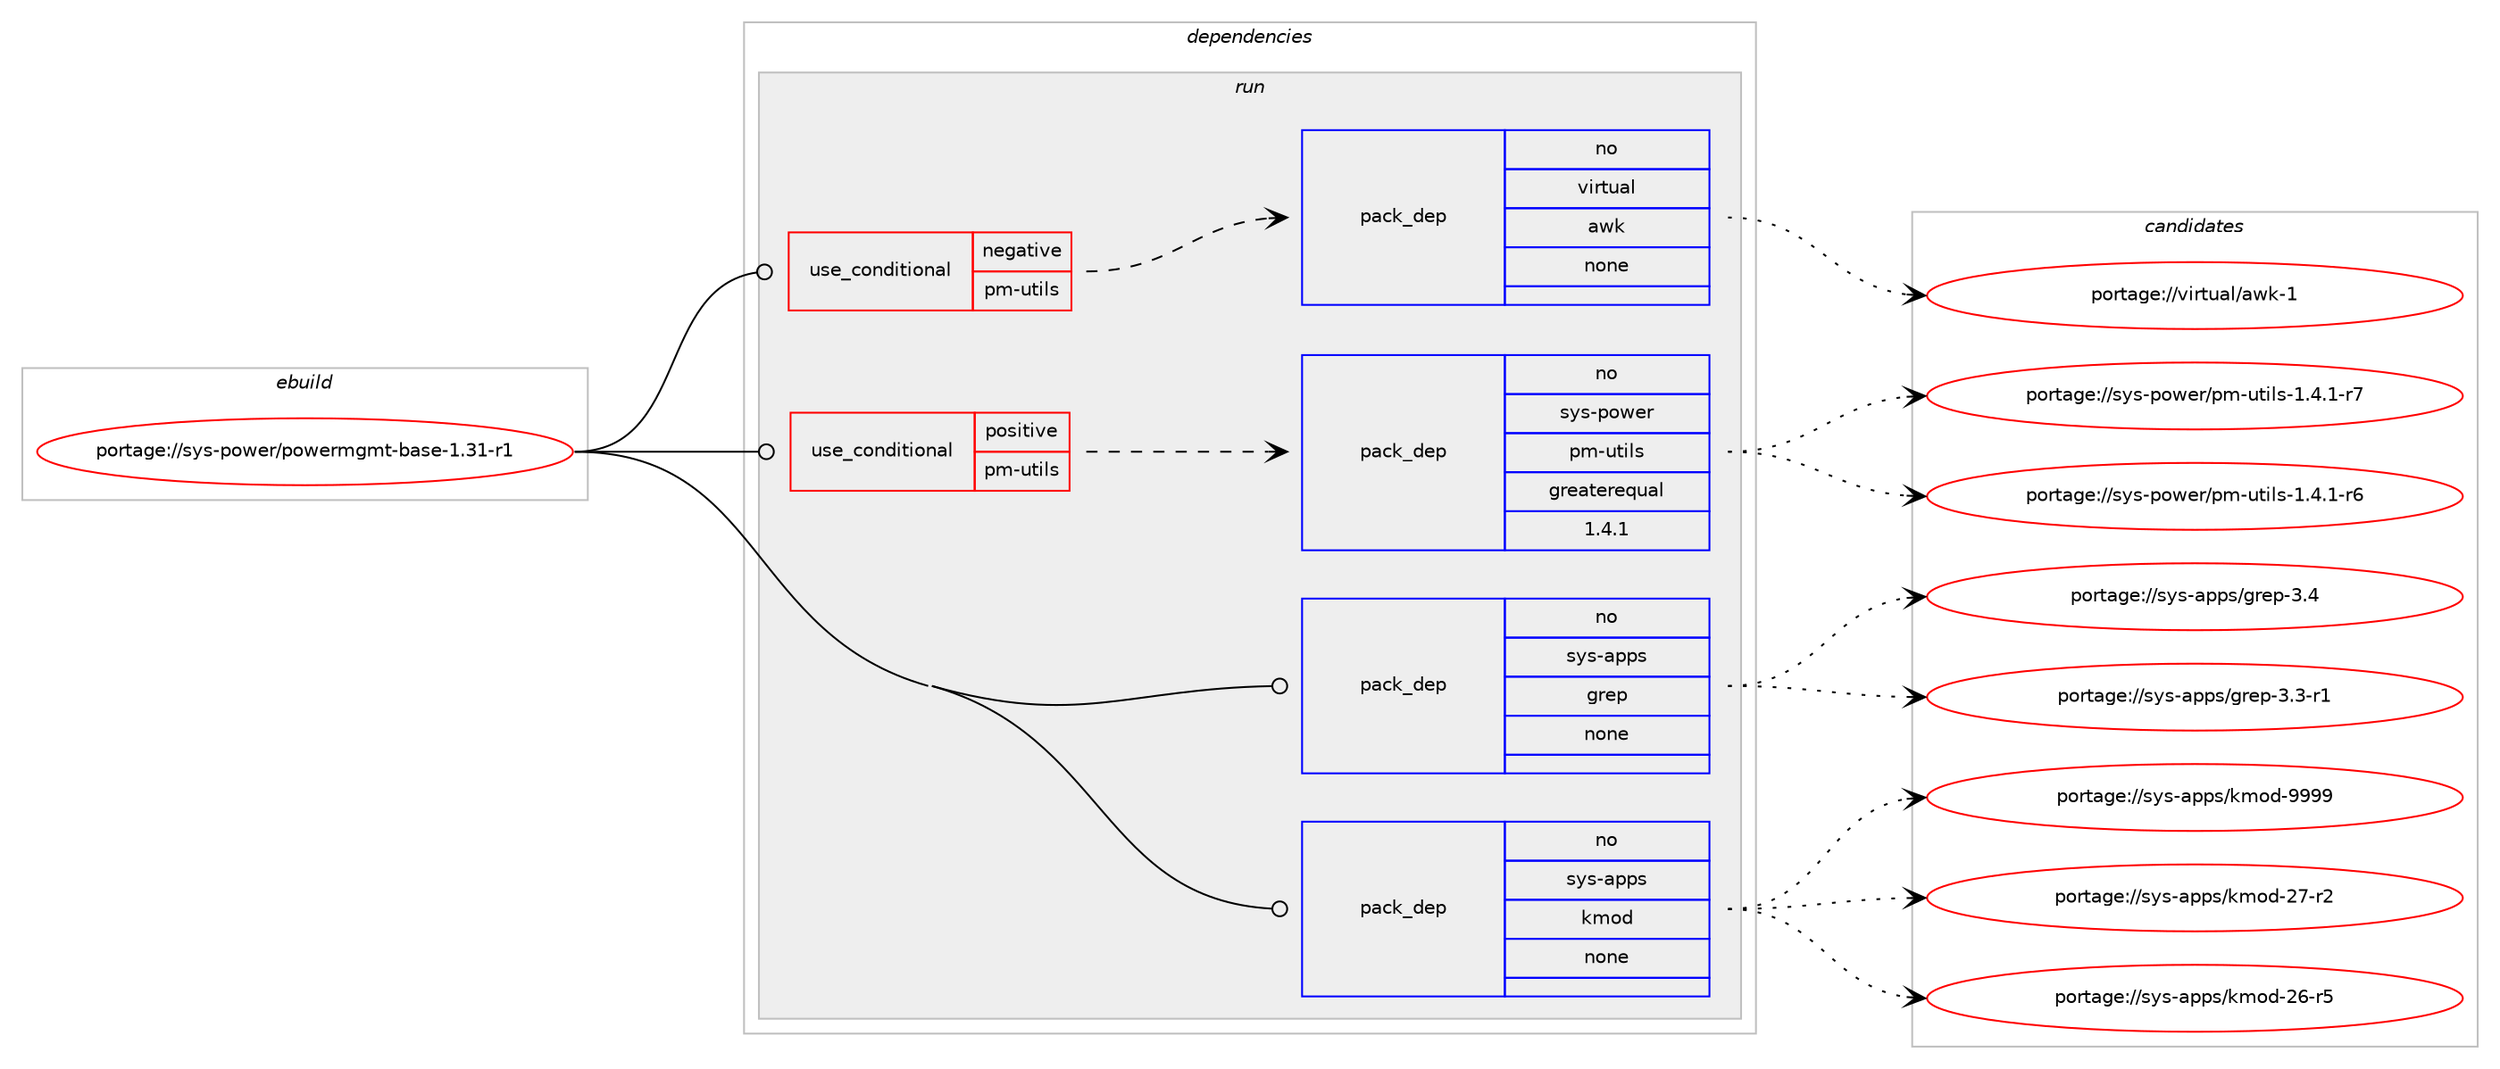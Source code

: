 digraph prolog {

# *************
# Graph options
# *************

newrank=true;
concentrate=true;
compound=true;
graph [rankdir=LR,fontname=Helvetica,fontsize=10,ranksep=1.5];#, ranksep=2.5, nodesep=0.2];
edge  [arrowhead=vee];
node  [fontname=Helvetica,fontsize=10];

# **********
# The ebuild
# **********

subgraph cluster_leftcol {
color=gray;
rank=same;
label=<<i>ebuild</i>>;
id [label="portage://sys-power/powermgmt-base-1.31-r1", color=red, width=4, href="../sys-power/powermgmt-base-1.31-r1.svg"];
}

# ****************
# The dependencies
# ****************

subgraph cluster_midcol {
color=gray;
label=<<i>dependencies</i>>;
subgraph cluster_compile {
fillcolor="#eeeeee";
style=filled;
label=<<i>compile</i>>;
}
subgraph cluster_compileandrun {
fillcolor="#eeeeee";
style=filled;
label=<<i>compile and run</i>>;
}
subgraph cluster_run {
fillcolor="#eeeeee";
style=filled;
label=<<i>run</i>>;
subgraph cond236 {
dependency2053 [label=<<TABLE BORDER="0" CELLBORDER="1" CELLSPACING="0" CELLPADDING="4"><TR><TD ROWSPAN="3" CELLPADDING="10">use_conditional</TD></TR><TR><TD>negative</TD></TR><TR><TD>pm-utils</TD></TR></TABLE>>, shape=none, color=red];
subgraph pack1767 {
dependency2054 [label=<<TABLE BORDER="0" CELLBORDER="1" CELLSPACING="0" CELLPADDING="4" WIDTH="220"><TR><TD ROWSPAN="6" CELLPADDING="30">pack_dep</TD></TR><TR><TD WIDTH="110">no</TD></TR><TR><TD>virtual</TD></TR><TR><TD>awk</TD></TR><TR><TD>none</TD></TR><TR><TD></TD></TR></TABLE>>, shape=none, color=blue];
}
dependency2053:e -> dependency2054:w [weight=20,style="dashed",arrowhead="vee"];
}
id:e -> dependency2053:w [weight=20,style="solid",arrowhead="odot"];
subgraph cond237 {
dependency2055 [label=<<TABLE BORDER="0" CELLBORDER="1" CELLSPACING="0" CELLPADDING="4"><TR><TD ROWSPAN="3" CELLPADDING="10">use_conditional</TD></TR><TR><TD>positive</TD></TR><TR><TD>pm-utils</TD></TR></TABLE>>, shape=none, color=red];
subgraph pack1768 {
dependency2056 [label=<<TABLE BORDER="0" CELLBORDER="1" CELLSPACING="0" CELLPADDING="4" WIDTH="220"><TR><TD ROWSPAN="6" CELLPADDING="30">pack_dep</TD></TR><TR><TD WIDTH="110">no</TD></TR><TR><TD>sys-power</TD></TR><TR><TD>pm-utils</TD></TR><TR><TD>greaterequal</TD></TR><TR><TD>1.4.1</TD></TR></TABLE>>, shape=none, color=blue];
}
dependency2055:e -> dependency2056:w [weight=20,style="dashed",arrowhead="vee"];
}
id:e -> dependency2055:w [weight=20,style="solid",arrowhead="odot"];
subgraph pack1769 {
dependency2057 [label=<<TABLE BORDER="0" CELLBORDER="1" CELLSPACING="0" CELLPADDING="4" WIDTH="220"><TR><TD ROWSPAN="6" CELLPADDING="30">pack_dep</TD></TR><TR><TD WIDTH="110">no</TD></TR><TR><TD>sys-apps</TD></TR><TR><TD>grep</TD></TR><TR><TD>none</TD></TR><TR><TD></TD></TR></TABLE>>, shape=none, color=blue];
}
id:e -> dependency2057:w [weight=20,style="solid",arrowhead="odot"];
subgraph pack1770 {
dependency2058 [label=<<TABLE BORDER="0" CELLBORDER="1" CELLSPACING="0" CELLPADDING="4" WIDTH="220"><TR><TD ROWSPAN="6" CELLPADDING="30">pack_dep</TD></TR><TR><TD WIDTH="110">no</TD></TR><TR><TD>sys-apps</TD></TR><TR><TD>kmod</TD></TR><TR><TD>none</TD></TR><TR><TD></TD></TR></TABLE>>, shape=none, color=blue];
}
id:e -> dependency2058:w [weight=20,style="solid",arrowhead="odot"];
}
}

# **************
# The candidates
# **************

subgraph cluster_choices {
rank=same;
color=gray;
label=<<i>candidates</i>>;

subgraph choice1767 {
color=black;
nodesep=1;
choice1181051141161179710847971191074549 [label="portage://virtual/awk-1", color=red, width=4,href="../virtual/awk-1.svg"];
dependency2054:e -> choice1181051141161179710847971191074549:w [style=dotted,weight="100"];
}
subgraph choice1768 {
color=black;
nodesep=1;
choice1151211154511211111910111447112109451171161051081154549465246494511455 [label="portage://sys-power/pm-utils-1.4.1-r7", color=red, width=4,href="../sys-power/pm-utils-1.4.1-r7.svg"];
choice1151211154511211111910111447112109451171161051081154549465246494511454 [label="portage://sys-power/pm-utils-1.4.1-r6", color=red, width=4,href="../sys-power/pm-utils-1.4.1-r6.svg"];
dependency2056:e -> choice1151211154511211111910111447112109451171161051081154549465246494511455:w [style=dotted,weight="100"];
dependency2056:e -> choice1151211154511211111910111447112109451171161051081154549465246494511454:w [style=dotted,weight="100"];
}
subgraph choice1769 {
color=black;
nodesep=1;
choice11512111545971121121154710311410111245514652 [label="portage://sys-apps/grep-3.4", color=red, width=4,href="../sys-apps/grep-3.4.svg"];
choice115121115459711211211547103114101112455146514511449 [label="portage://sys-apps/grep-3.3-r1", color=red, width=4,href="../sys-apps/grep-3.3-r1.svg"];
dependency2057:e -> choice11512111545971121121154710311410111245514652:w [style=dotted,weight="100"];
dependency2057:e -> choice115121115459711211211547103114101112455146514511449:w [style=dotted,weight="100"];
}
subgraph choice1770 {
color=black;
nodesep=1;
choice1151211154597112112115471071091111004557575757 [label="portage://sys-apps/kmod-9999", color=red, width=4,href="../sys-apps/kmod-9999.svg"];
choice1151211154597112112115471071091111004550554511450 [label="portage://sys-apps/kmod-27-r2", color=red, width=4,href="../sys-apps/kmod-27-r2.svg"];
choice1151211154597112112115471071091111004550544511453 [label="portage://sys-apps/kmod-26-r5", color=red, width=4,href="../sys-apps/kmod-26-r5.svg"];
dependency2058:e -> choice1151211154597112112115471071091111004557575757:w [style=dotted,weight="100"];
dependency2058:e -> choice1151211154597112112115471071091111004550554511450:w [style=dotted,weight="100"];
dependency2058:e -> choice1151211154597112112115471071091111004550544511453:w [style=dotted,weight="100"];
}
}

}
